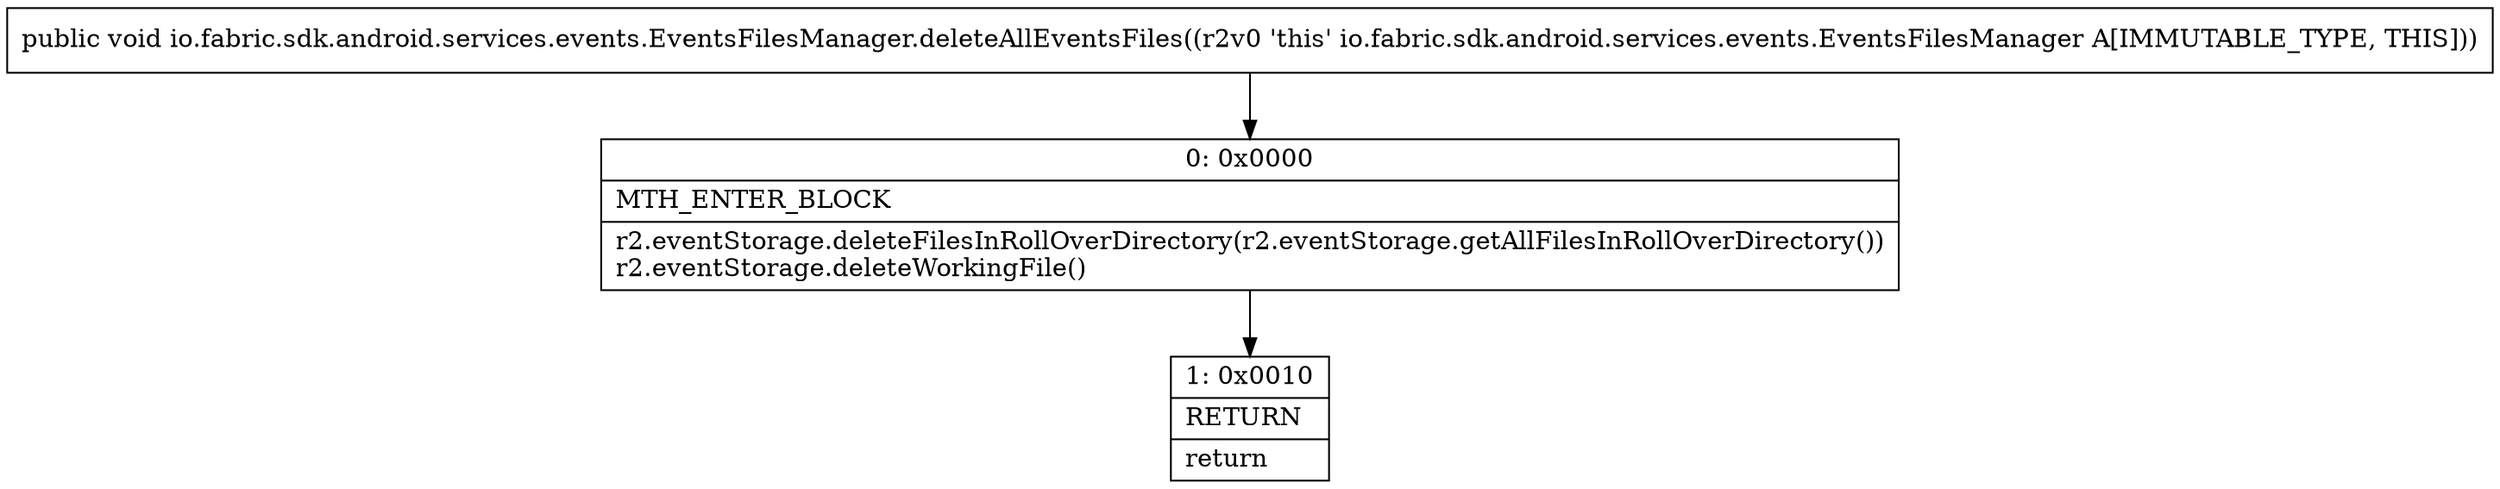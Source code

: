digraph "CFG forio.fabric.sdk.android.services.events.EventsFilesManager.deleteAllEventsFiles()V" {
Node_0 [shape=record,label="{0\:\ 0x0000|MTH_ENTER_BLOCK\l|r2.eventStorage.deleteFilesInRollOverDirectory(r2.eventStorage.getAllFilesInRollOverDirectory())\lr2.eventStorage.deleteWorkingFile()\l}"];
Node_1 [shape=record,label="{1\:\ 0x0010|RETURN\l|return\l}"];
MethodNode[shape=record,label="{public void io.fabric.sdk.android.services.events.EventsFilesManager.deleteAllEventsFiles((r2v0 'this' io.fabric.sdk.android.services.events.EventsFilesManager A[IMMUTABLE_TYPE, THIS])) }"];
MethodNode -> Node_0;
Node_0 -> Node_1;
}

